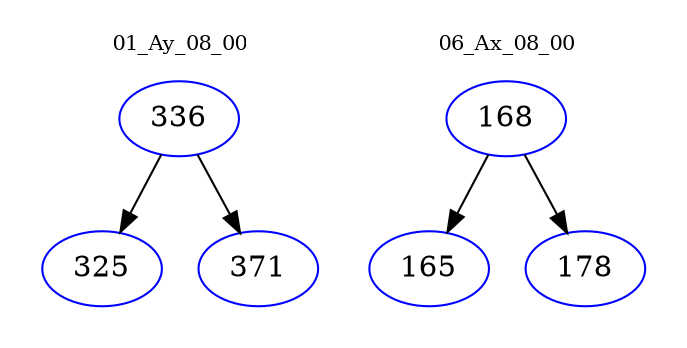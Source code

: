 digraph{
subgraph cluster_0 {
color = white
label = "01_Ay_08_00";
fontsize=10;
T0_336 [label="336", color="blue"]
T0_336 -> T0_325 [color="black"]
T0_325 [label="325", color="blue"]
T0_336 -> T0_371 [color="black"]
T0_371 [label="371", color="blue"]
}
subgraph cluster_1 {
color = white
label = "06_Ax_08_00";
fontsize=10;
T1_168 [label="168", color="blue"]
T1_168 -> T1_165 [color="black"]
T1_165 [label="165", color="blue"]
T1_168 -> T1_178 [color="black"]
T1_178 [label="178", color="blue"]
}
}
